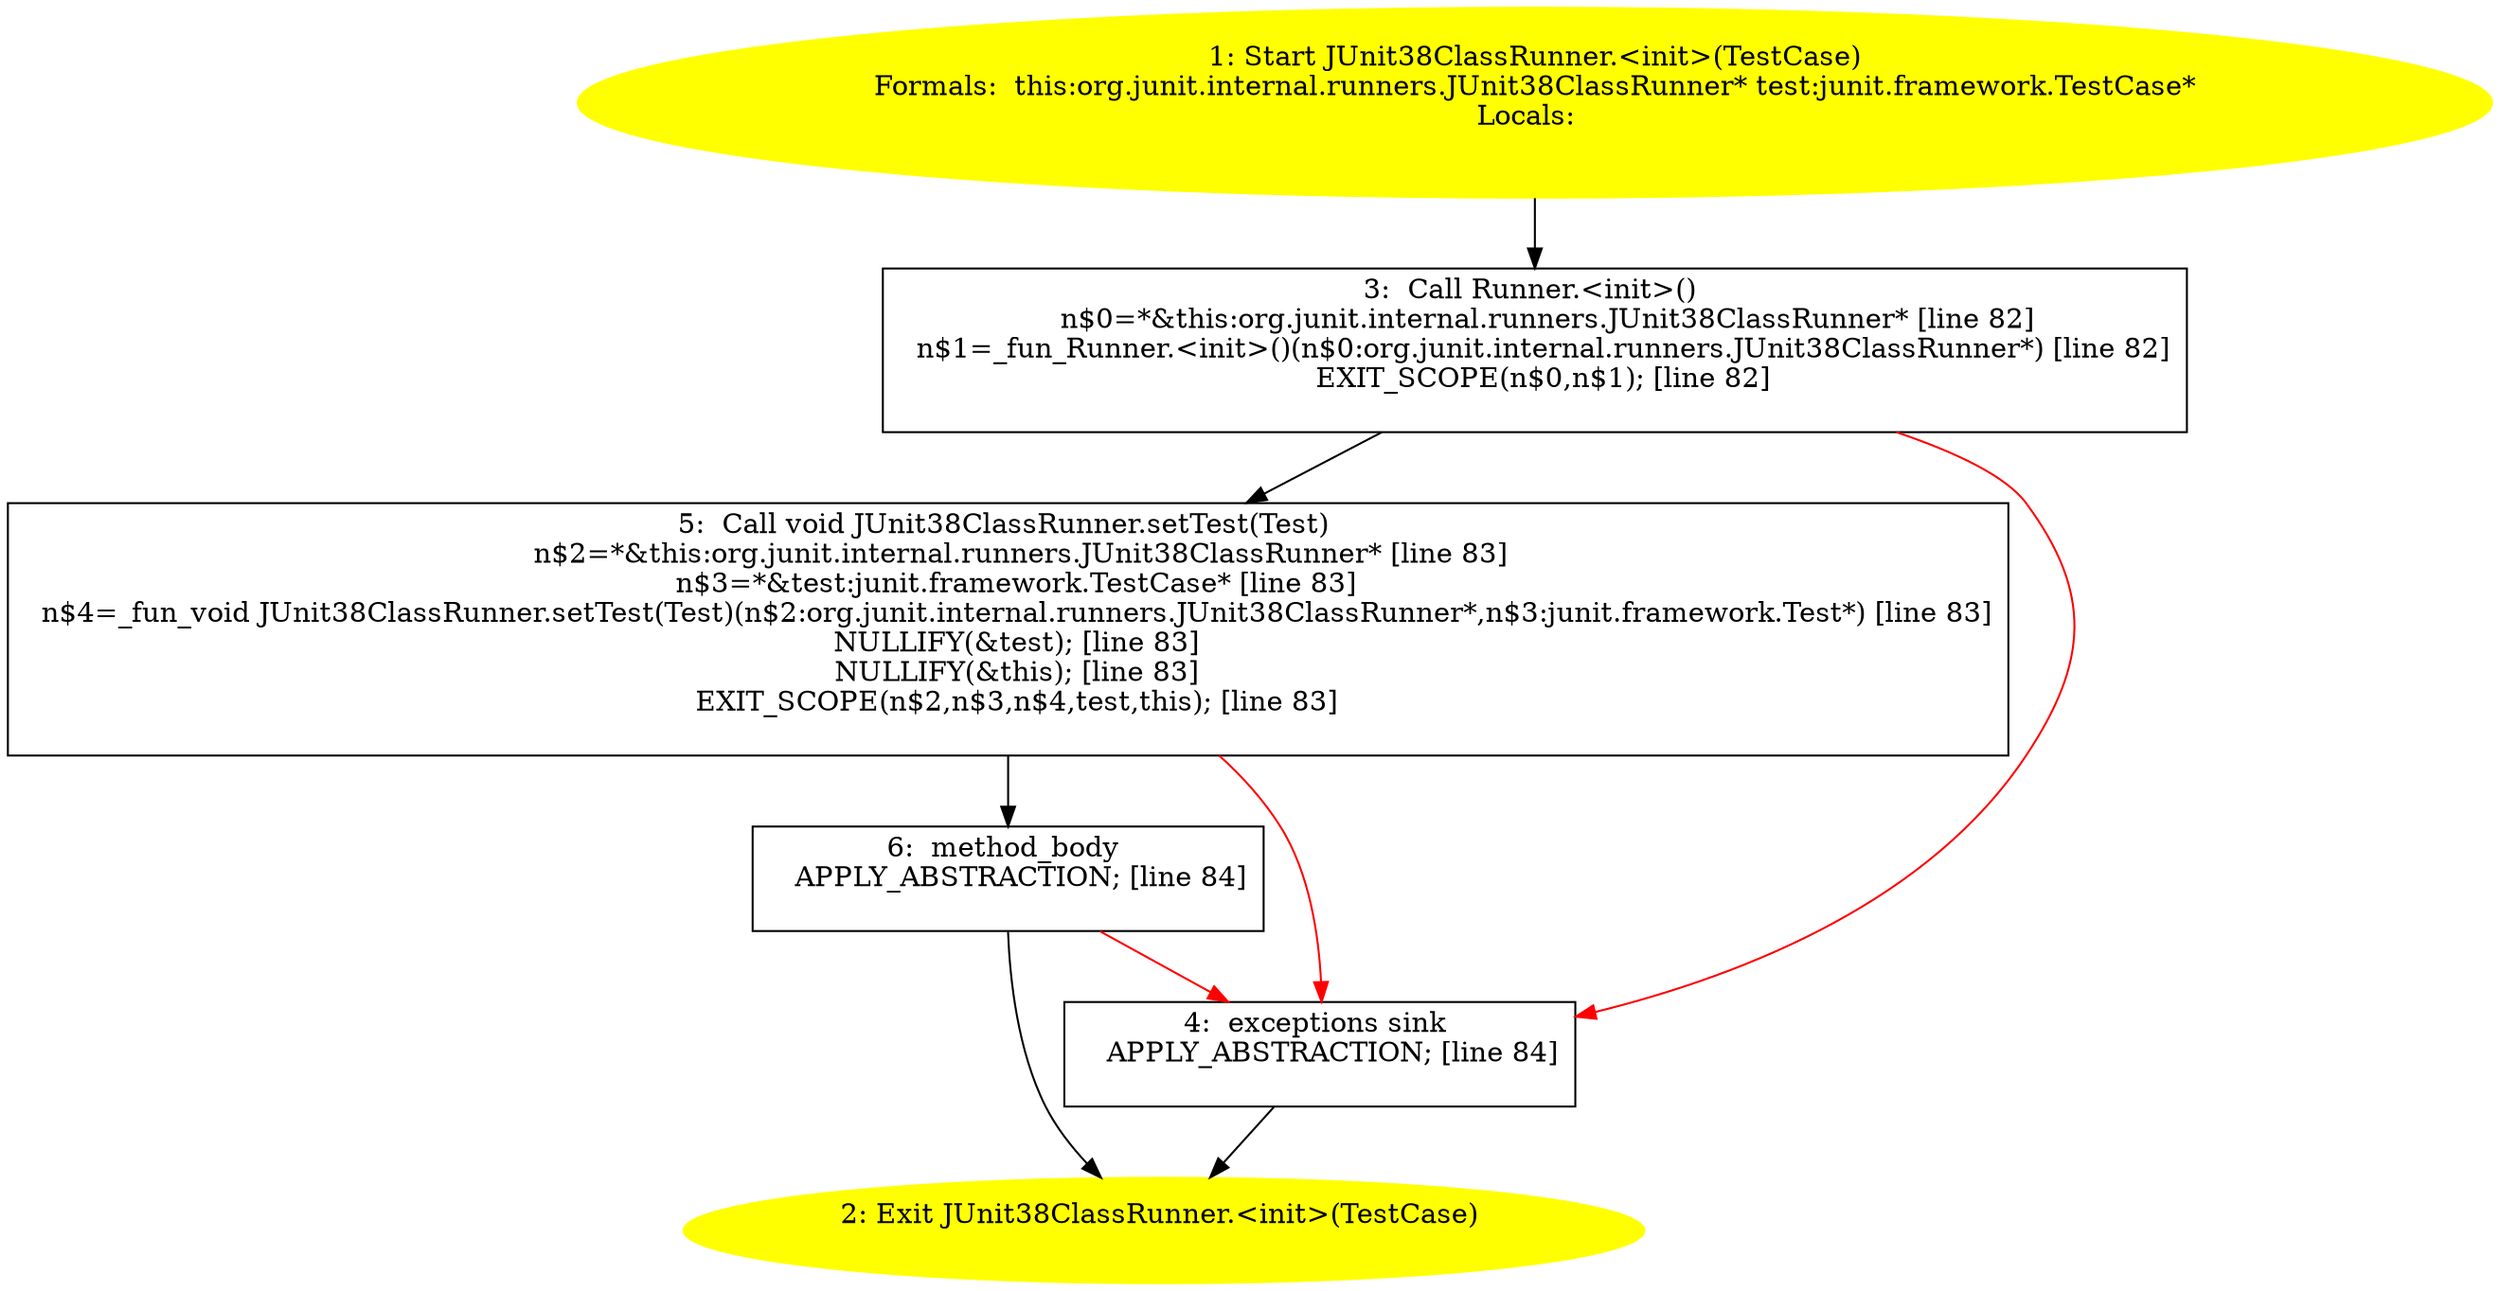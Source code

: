 /* @generated */
digraph cfg {
"org.junit.internal.runners.JUnit38ClassRunner.<init>(junit.framework.TestCase).7385d62d2ca7bf3d762fbab23e09f6b9_1" [label="1: Start JUnit38ClassRunner.<init>(TestCase)\nFormals:  this:org.junit.internal.runners.JUnit38ClassRunner* test:junit.framework.TestCase*\nLocals:  \n  " color=yellow style=filled]
	

	 "org.junit.internal.runners.JUnit38ClassRunner.<init>(junit.framework.TestCase).7385d62d2ca7bf3d762fbab23e09f6b9_1" -> "org.junit.internal.runners.JUnit38ClassRunner.<init>(junit.framework.TestCase).7385d62d2ca7bf3d762fbab23e09f6b9_3" ;
"org.junit.internal.runners.JUnit38ClassRunner.<init>(junit.framework.TestCase).7385d62d2ca7bf3d762fbab23e09f6b9_2" [label="2: Exit JUnit38ClassRunner.<init>(TestCase) \n  " color=yellow style=filled]
	

"org.junit.internal.runners.JUnit38ClassRunner.<init>(junit.framework.TestCase).7385d62d2ca7bf3d762fbab23e09f6b9_3" [label="3:  Call Runner.<init>() \n   n$0=*&this:org.junit.internal.runners.JUnit38ClassRunner* [line 82]\n  n$1=_fun_Runner.<init>()(n$0:org.junit.internal.runners.JUnit38ClassRunner*) [line 82]\n  EXIT_SCOPE(n$0,n$1); [line 82]\n " shape="box"]
	

	 "org.junit.internal.runners.JUnit38ClassRunner.<init>(junit.framework.TestCase).7385d62d2ca7bf3d762fbab23e09f6b9_3" -> "org.junit.internal.runners.JUnit38ClassRunner.<init>(junit.framework.TestCase).7385d62d2ca7bf3d762fbab23e09f6b9_5" ;
	 "org.junit.internal.runners.JUnit38ClassRunner.<init>(junit.framework.TestCase).7385d62d2ca7bf3d762fbab23e09f6b9_3" -> "org.junit.internal.runners.JUnit38ClassRunner.<init>(junit.framework.TestCase).7385d62d2ca7bf3d762fbab23e09f6b9_4" [color="red" ];
"org.junit.internal.runners.JUnit38ClassRunner.<init>(junit.framework.TestCase).7385d62d2ca7bf3d762fbab23e09f6b9_4" [label="4:  exceptions sink \n   APPLY_ABSTRACTION; [line 84]\n " shape="box"]
	

	 "org.junit.internal.runners.JUnit38ClassRunner.<init>(junit.framework.TestCase).7385d62d2ca7bf3d762fbab23e09f6b9_4" -> "org.junit.internal.runners.JUnit38ClassRunner.<init>(junit.framework.TestCase).7385d62d2ca7bf3d762fbab23e09f6b9_2" ;
"org.junit.internal.runners.JUnit38ClassRunner.<init>(junit.framework.TestCase).7385d62d2ca7bf3d762fbab23e09f6b9_5" [label="5:  Call void JUnit38ClassRunner.setTest(Test) \n   n$2=*&this:org.junit.internal.runners.JUnit38ClassRunner* [line 83]\n  n$3=*&test:junit.framework.TestCase* [line 83]\n  n$4=_fun_void JUnit38ClassRunner.setTest(Test)(n$2:org.junit.internal.runners.JUnit38ClassRunner*,n$3:junit.framework.Test*) [line 83]\n  NULLIFY(&test); [line 83]\n  NULLIFY(&this); [line 83]\n  EXIT_SCOPE(n$2,n$3,n$4,test,this); [line 83]\n " shape="box"]
	

	 "org.junit.internal.runners.JUnit38ClassRunner.<init>(junit.framework.TestCase).7385d62d2ca7bf3d762fbab23e09f6b9_5" -> "org.junit.internal.runners.JUnit38ClassRunner.<init>(junit.framework.TestCase).7385d62d2ca7bf3d762fbab23e09f6b9_6" ;
	 "org.junit.internal.runners.JUnit38ClassRunner.<init>(junit.framework.TestCase).7385d62d2ca7bf3d762fbab23e09f6b9_5" -> "org.junit.internal.runners.JUnit38ClassRunner.<init>(junit.framework.TestCase).7385d62d2ca7bf3d762fbab23e09f6b9_4" [color="red" ];
"org.junit.internal.runners.JUnit38ClassRunner.<init>(junit.framework.TestCase).7385d62d2ca7bf3d762fbab23e09f6b9_6" [label="6:  method_body \n   APPLY_ABSTRACTION; [line 84]\n " shape="box"]
	

	 "org.junit.internal.runners.JUnit38ClassRunner.<init>(junit.framework.TestCase).7385d62d2ca7bf3d762fbab23e09f6b9_6" -> "org.junit.internal.runners.JUnit38ClassRunner.<init>(junit.framework.TestCase).7385d62d2ca7bf3d762fbab23e09f6b9_2" ;
	 "org.junit.internal.runners.JUnit38ClassRunner.<init>(junit.framework.TestCase).7385d62d2ca7bf3d762fbab23e09f6b9_6" -> "org.junit.internal.runners.JUnit38ClassRunner.<init>(junit.framework.TestCase).7385d62d2ca7bf3d762fbab23e09f6b9_4" [color="red" ];
}
